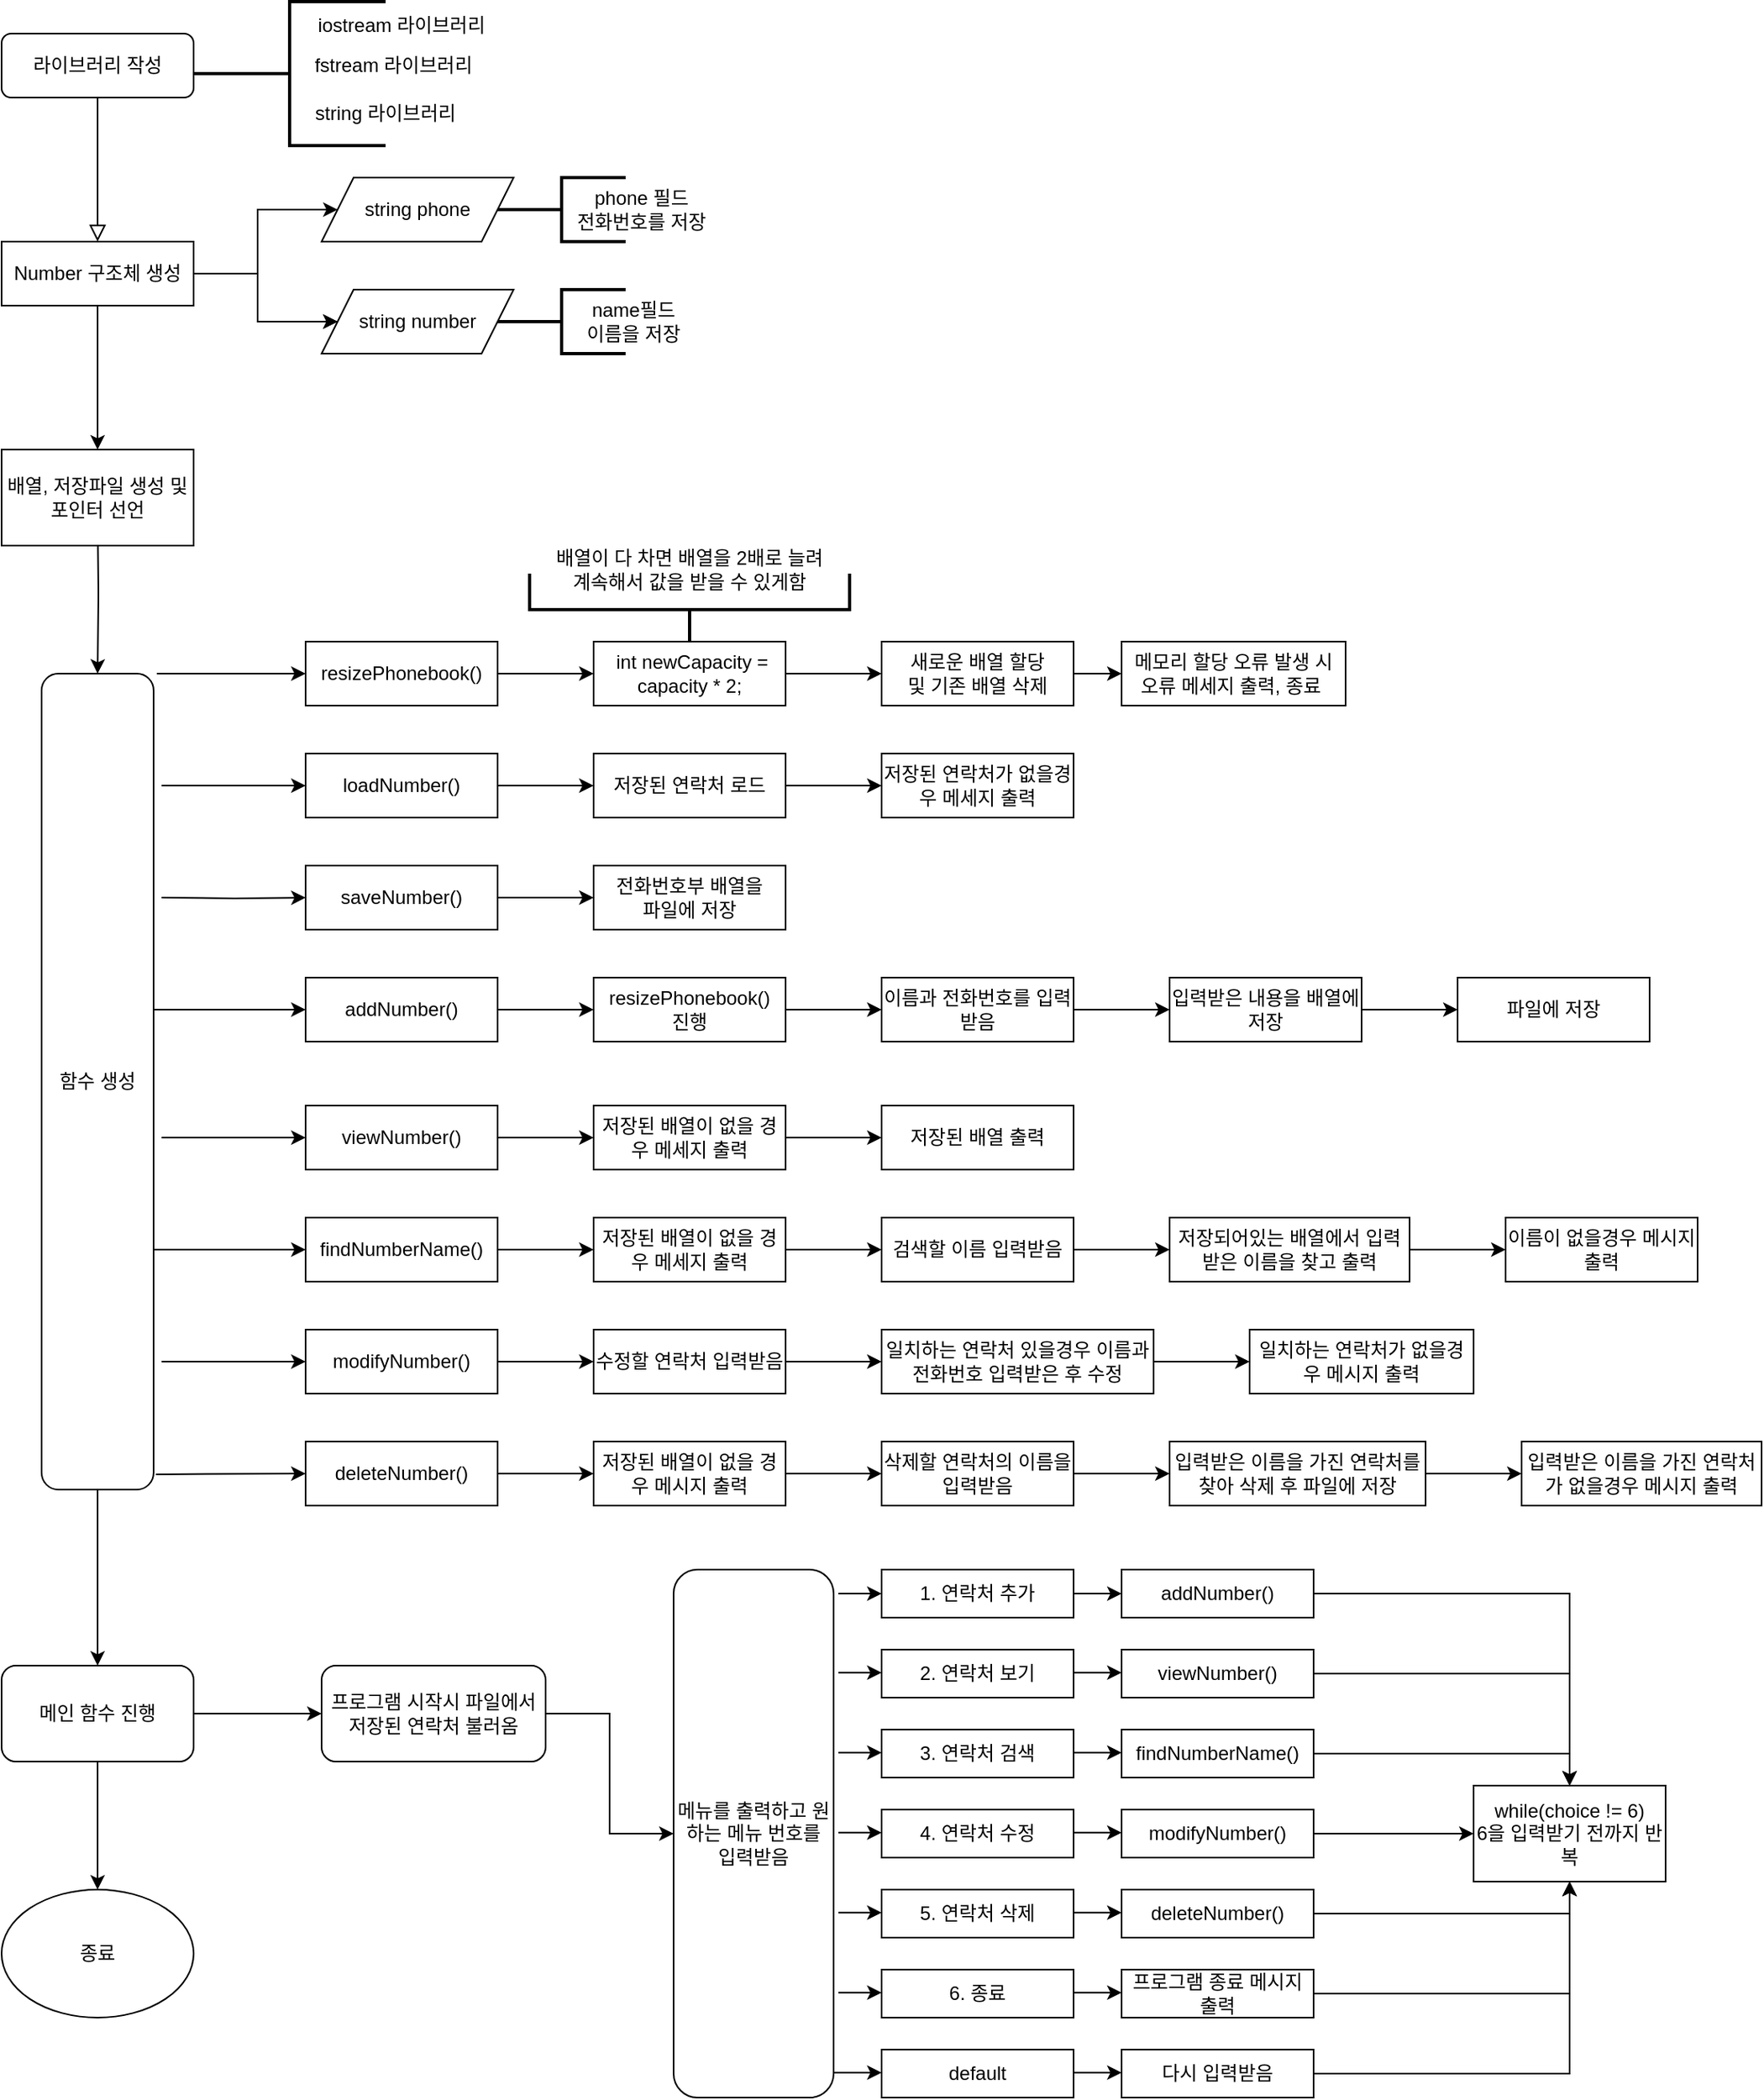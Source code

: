 <mxfile version="24.7.16">
  <diagram id="C5RBs43oDa-KdzZeNtuy" name="Page-1">
    <mxGraphModel dx="1303" dy="1393" grid="1" gridSize="10" guides="1" tooltips="1" connect="1" arrows="1" fold="1" page="1" pageScale="1" pageWidth="827" pageHeight="1169" math="0" shadow="0">
      <root>
        <mxCell id="WIyWlLk6GJQsqaUBKTNV-0" />
        <mxCell id="WIyWlLk6GJQsqaUBKTNV-1" parent="WIyWlLk6GJQsqaUBKTNV-0" />
        <mxCell id="WIyWlLk6GJQsqaUBKTNV-2" value="" style="rounded=0;html=1;jettySize=auto;orthogonalLoop=1;fontSize=11;endArrow=block;endFill=0;endSize=8;strokeWidth=1;shadow=0;labelBackgroundColor=none;edgeStyle=orthogonalEdgeStyle;entryX=0.5;entryY=0;entryDx=0;entryDy=0;" parent="WIyWlLk6GJQsqaUBKTNV-1" source="WIyWlLk6GJQsqaUBKTNV-3" target="g7YDLFYQn1koHxjDutFm-1" edge="1">
          <mxGeometry relative="1" as="geometry">
            <mxPoint x="400" y="140" as="targetPoint" />
            <Array as="points" />
          </mxGeometry>
        </mxCell>
        <mxCell id="WIyWlLk6GJQsqaUBKTNV-3" value="라이브러리 작성" style="rounded=1;whiteSpace=wrap;html=1;fontSize=12;glass=0;strokeWidth=1;shadow=0;" parent="WIyWlLk6GJQsqaUBKTNV-1" vertex="1">
          <mxGeometry x="340" y="30" width="120" height="40" as="geometry" />
        </mxCell>
        <mxCell id="g7YDLFYQn1koHxjDutFm-14" value="" style="edgeStyle=orthogonalEdgeStyle;rounded=0;orthogonalLoop=1;jettySize=auto;html=1;" parent="WIyWlLk6GJQsqaUBKTNV-1" source="g7YDLFYQn1koHxjDutFm-1" target="g7YDLFYQn1koHxjDutFm-12" edge="1">
          <mxGeometry relative="1" as="geometry" />
        </mxCell>
        <mxCell id="g7YDLFYQn1koHxjDutFm-15" value="" style="edgeStyle=orthogonalEdgeStyle;rounded=0;orthogonalLoop=1;jettySize=auto;html=1;" parent="WIyWlLk6GJQsqaUBKTNV-1" source="g7YDLFYQn1koHxjDutFm-1" target="g7YDLFYQn1koHxjDutFm-12" edge="1">
          <mxGeometry relative="1" as="geometry" />
        </mxCell>
        <mxCell id="g7YDLFYQn1koHxjDutFm-17" style="edgeStyle=orthogonalEdgeStyle;rounded=0;orthogonalLoop=1;jettySize=auto;html=1;" parent="WIyWlLk6GJQsqaUBKTNV-1" source="g7YDLFYQn1koHxjDutFm-1" target="g7YDLFYQn1koHxjDutFm-9" edge="1">
          <mxGeometry relative="1" as="geometry" />
        </mxCell>
        <mxCell id="g7YDLFYQn1koHxjDutFm-1" value="Number 구조체 생성" style="rounded=0;whiteSpace=wrap;html=1;" parent="WIyWlLk6GJQsqaUBKTNV-1" vertex="1">
          <mxGeometry x="340" y="160" width="120" height="40" as="geometry" />
        </mxCell>
        <mxCell id="g7YDLFYQn1koHxjDutFm-9" value="string phone" style="shape=parallelogram;perimeter=parallelogramPerimeter;whiteSpace=wrap;html=1;fixedSize=1;" parent="WIyWlLk6GJQsqaUBKTNV-1" vertex="1">
          <mxGeometry x="540" y="120" width="120" height="40" as="geometry" />
        </mxCell>
        <mxCell id="g7YDLFYQn1koHxjDutFm-10" style="edgeStyle=orthogonalEdgeStyle;rounded=0;orthogonalLoop=1;jettySize=auto;html=1;exitX=0.5;exitY=1;exitDx=0;exitDy=0;" parent="WIyWlLk6GJQsqaUBKTNV-1" source="g7YDLFYQn1koHxjDutFm-9" target="g7YDLFYQn1koHxjDutFm-9" edge="1">
          <mxGeometry relative="1" as="geometry" />
        </mxCell>
        <mxCell id="g7YDLFYQn1koHxjDutFm-12" value="string number" style="shape=parallelogram;perimeter=parallelogramPerimeter;whiteSpace=wrap;html=1;fixedSize=1;direction=east;" parent="WIyWlLk6GJQsqaUBKTNV-1" vertex="1">
          <mxGeometry x="540" y="190" width="120" height="40" as="geometry" />
        </mxCell>
        <mxCell id="g7YDLFYQn1koHxjDutFm-18" value="phone 필드&lt;div&gt;전화번호를 저장&lt;/div&gt;" style="text;html=1;align=center;verticalAlign=middle;whiteSpace=wrap;rounded=0;" parent="WIyWlLk6GJQsqaUBKTNV-1" vertex="1">
          <mxGeometry x="695" y="125" width="90" height="30" as="geometry" />
        </mxCell>
        <mxCell id="g7YDLFYQn1koHxjDutFm-21" value="name필드&lt;div&gt;이름을 저장&lt;/div&gt;" style="text;html=1;align=center;verticalAlign=middle;whiteSpace=wrap;rounded=0;" parent="WIyWlLk6GJQsqaUBKTNV-1" vertex="1">
          <mxGeometry x="685" y="195" width="100" height="30" as="geometry" />
        </mxCell>
        <mxCell id="g7YDLFYQn1koHxjDutFm-23" value="" style="strokeWidth=2;html=1;shape=mxgraph.flowchart.annotation_2;align=left;labelPosition=right;pointerEvents=1;" parent="WIyWlLk6GJQsqaUBKTNV-1" vertex="1">
          <mxGeometry x="650" y="190" width="80" height="40" as="geometry" />
        </mxCell>
        <mxCell id="g7YDLFYQn1koHxjDutFm-24" value="" style="strokeWidth=2;html=1;shape=mxgraph.flowchart.annotation_2;align=left;labelPosition=right;pointerEvents=1;" parent="WIyWlLk6GJQsqaUBKTNV-1" vertex="1">
          <mxGeometry x="650" y="120" width="80" height="40" as="geometry" />
        </mxCell>
        <mxCell id="g7YDLFYQn1koHxjDutFm-28" value="iostream 라이브러리" style="text;html=1;align=center;verticalAlign=middle;whiteSpace=wrap;rounded=0;" parent="WIyWlLk6GJQsqaUBKTNV-1" vertex="1">
          <mxGeometry x="530" y="10" width="120" height="30" as="geometry" />
        </mxCell>
        <mxCell id="g7YDLFYQn1koHxjDutFm-29" value="fstream 라이브러리" style="text;html=1;align=center;verticalAlign=middle;whiteSpace=wrap;rounded=0;" parent="WIyWlLk6GJQsqaUBKTNV-1" vertex="1">
          <mxGeometry x="530" y="35" width="110" height="30" as="geometry" />
        </mxCell>
        <mxCell id="g7YDLFYQn1koHxjDutFm-30" value="string 라이브러리" style="text;html=1;align=center;verticalAlign=middle;whiteSpace=wrap;rounded=0;" parent="WIyWlLk6GJQsqaUBKTNV-1" vertex="1">
          <mxGeometry x="520" y="65" width="120" height="30" as="geometry" />
        </mxCell>
        <mxCell id="g7YDLFYQn1koHxjDutFm-31" value="" style="strokeWidth=2;html=1;shape=mxgraph.flowchart.annotation_2;align=left;labelPosition=right;pointerEvents=1;" parent="WIyWlLk6GJQsqaUBKTNV-1" vertex="1">
          <mxGeometry x="460" y="10" width="120" height="90" as="geometry" />
        </mxCell>
        <mxCell id="4MR9LYJNb3dsvBy-W1I3-41" value="" style="edgeStyle=orthogonalEdgeStyle;rounded=0;orthogonalLoop=1;jettySize=auto;html=1;" edge="1" parent="WIyWlLk6GJQsqaUBKTNV-1" target="4MR9LYJNb3dsvBy-W1I3-38">
          <mxGeometry relative="1" as="geometry">
            <mxPoint x="440" y="570" as="sourcePoint" />
          </mxGeometry>
        </mxCell>
        <mxCell id="4MR9LYJNb3dsvBy-W1I3-85" value="" style="edgeStyle=orthogonalEdgeStyle;rounded=0;orthogonalLoop=1;jettySize=auto;html=1;exitX=0.5;exitY=1;exitDx=0;exitDy=0;" edge="1" parent="WIyWlLk6GJQsqaUBKTNV-1" source="g7YDLFYQn1koHxjDutFm-34" target="4MR9LYJNb3dsvBy-W1I3-84">
          <mxGeometry relative="1" as="geometry">
            <mxPoint x="400" y="950" as="sourcePoint" />
          </mxGeometry>
        </mxCell>
        <mxCell id="4MR9LYJNb3dsvBy-W1I3-121" value="" style="edgeStyle=orthogonalEdgeStyle;rounded=0;orthogonalLoop=1;jettySize=auto;html=1;" edge="1" parent="WIyWlLk6GJQsqaUBKTNV-1" source="g7YDLFYQn1koHxjDutFm-34" target="4MR9LYJNb3dsvBy-W1I3-112">
          <mxGeometry relative="1" as="geometry">
            <Array as="points">
              <mxPoint x="460" y="640" />
              <mxPoint x="460" y="640" />
            </Array>
          </mxGeometry>
        </mxCell>
        <mxCell id="g7YDLFYQn1koHxjDutFm-34" value="함수 생성" style="rounded=1;whiteSpace=wrap;html=1;" parent="WIyWlLk6GJQsqaUBKTNV-1" vertex="1">
          <mxGeometry x="365" y="430" width="70" height="510" as="geometry" />
        </mxCell>
        <mxCell id="drRuU5ZXEtBAREYifB8F-1" value="" style="edgeStyle=orthogonalEdgeStyle;rounded=0;orthogonalLoop=1;jettySize=auto;html=1;" parent="WIyWlLk6GJQsqaUBKTNV-1" source="g7YDLFYQn1koHxjDutFm-1" edge="1">
          <mxGeometry relative="1" as="geometry">
            <mxPoint x="400" y="200" as="sourcePoint" />
            <mxPoint x="400" y="290" as="targetPoint" />
          </mxGeometry>
        </mxCell>
        <mxCell id="drRuU5ZXEtBAREYifB8F-2" value="" style="edgeStyle=orthogonalEdgeStyle;rounded=0;orthogonalLoop=1;jettySize=auto;html=1;" parent="WIyWlLk6GJQsqaUBKTNV-1" target="g7YDLFYQn1koHxjDutFm-34" edge="1">
          <mxGeometry relative="1" as="geometry">
            <mxPoint x="400" y="330" as="sourcePoint" />
          </mxGeometry>
        </mxCell>
        <mxCell id="drRuU5ZXEtBAREYifB8F-11" value="배열이 다 차면 배열을 2배로 늘려&lt;div&gt;계속해서 값을 받을 수 있게함&lt;/div&gt;" style="text;html=1;align=center;verticalAlign=middle;whiteSpace=wrap;rounded=0;" parent="WIyWlLk6GJQsqaUBKTNV-1" vertex="1">
          <mxGeometry x="660" y="350" width="220" height="30" as="geometry" />
        </mxCell>
        <mxCell id="drRuU5ZXEtBAREYifB8F-12" value="" style="strokeWidth=2;html=1;shape=mxgraph.flowchart.annotation_2;align=left;labelPosition=right;pointerEvents=1;direction=north;" parent="WIyWlLk6GJQsqaUBKTNV-1" vertex="1">
          <mxGeometry x="670" y="367.5" width="200" height="45" as="geometry" />
        </mxCell>
        <mxCell id="4MR9LYJNb3dsvBy-W1I3-4" value="배열, 저장파일 생성 및 포인터 선언" style="rounded=0;whiteSpace=wrap;html=1;" vertex="1" parent="WIyWlLk6GJQsqaUBKTNV-1">
          <mxGeometry x="340" y="290" width="120" height="60" as="geometry" />
        </mxCell>
        <mxCell id="4MR9LYJNb3dsvBy-W1I3-27" value="" style="edgeStyle=orthogonalEdgeStyle;rounded=0;orthogonalLoop=1;jettySize=auto;html=1;" edge="1" parent="WIyWlLk6GJQsqaUBKTNV-1" source="4MR9LYJNb3dsvBy-W1I3-5" target="4MR9LYJNb3dsvBy-W1I3-25">
          <mxGeometry relative="1" as="geometry" />
        </mxCell>
        <mxCell id="4MR9LYJNb3dsvBy-W1I3-5" value="resizePhonebook()" style="rounded=0;whiteSpace=wrap;html=1;" vertex="1" parent="WIyWlLk6GJQsqaUBKTNV-1">
          <mxGeometry x="530" y="410" width="120" height="40" as="geometry" />
        </mxCell>
        <mxCell id="4MR9LYJNb3dsvBy-W1I3-13" value="" style="edgeStyle=orthogonalEdgeStyle;rounded=0;orthogonalLoop=1;jettySize=auto;html=1;" edge="1" parent="WIyWlLk6GJQsqaUBKTNV-1" source="4MR9LYJNb3dsvBy-W1I3-8" target="4MR9LYJNb3dsvBy-W1I3-12">
          <mxGeometry relative="1" as="geometry" />
        </mxCell>
        <mxCell id="4MR9LYJNb3dsvBy-W1I3-8" value="새로운 배열 할당&lt;div&gt;및 기존 배열 삭제&lt;/div&gt;" style="rounded=0;whiteSpace=wrap;html=1;" vertex="1" parent="WIyWlLk6GJQsqaUBKTNV-1">
          <mxGeometry x="890" y="410" width="120" height="40" as="geometry" />
        </mxCell>
        <mxCell id="4MR9LYJNb3dsvBy-W1I3-12" value="메모리 할당 오류 발생 시&lt;div&gt;오류 메세지 출력, 종료&amp;nbsp;&lt;/div&gt;" style="rounded=0;whiteSpace=wrap;html=1;" vertex="1" parent="WIyWlLk6GJQsqaUBKTNV-1">
          <mxGeometry x="1040" y="410" width="140" height="40" as="geometry" />
        </mxCell>
        <mxCell id="4MR9LYJNb3dsvBy-W1I3-24" value="" style="endArrow=classic;html=1;rounded=0;entryX=0;entryY=0.5;entryDx=0;entryDy=0;" edge="1" parent="WIyWlLk6GJQsqaUBKTNV-1" target="4MR9LYJNb3dsvBy-W1I3-5">
          <mxGeometry width="50" height="50" relative="1" as="geometry">
            <mxPoint x="437" y="430" as="sourcePoint" />
            <mxPoint x="770" y="580" as="targetPoint" />
          </mxGeometry>
        </mxCell>
        <mxCell id="4MR9LYJNb3dsvBy-W1I3-28" value="" style="edgeStyle=orthogonalEdgeStyle;rounded=0;orthogonalLoop=1;jettySize=auto;html=1;entryX=0;entryY=0.5;entryDx=0;entryDy=0;" edge="1" parent="WIyWlLk6GJQsqaUBKTNV-1" source="4MR9LYJNb3dsvBy-W1I3-25" target="4MR9LYJNb3dsvBy-W1I3-8">
          <mxGeometry relative="1" as="geometry">
            <mxPoint x="860" y="450" as="targetPoint" />
            <Array as="points">
              <mxPoint x="850" y="430" />
              <mxPoint x="850" y="430" />
            </Array>
          </mxGeometry>
        </mxCell>
        <mxCell id="4MR9LYJNb3dsvBy-W1I3-25" value="&amp;nbsp;int newCapacity = capacity * 2;" style="rounded=0;whiteSpace=wrap;html=1;" vertex="1" parent="WIyWlLk6GJQsqaUBKTNV-1">
          <mxGeometry x="710" y="410" width="120" height="40" as="geometry" />
        </mxCell>
        <mxCell id="4MR9LYJNb3dsvBy-W1I3-34" value="" style="edgeStyle=orthogonalEdgeStyle;rounded=0;orthogonalLoop=1;jettySize=auto;html=1;" edge="1" parent="WIyWlLk6GJQsqaUBKTNV-1" source="4MR9LYJNb3dsvBy-W1I3-32" target="4MR9LYJNb3dsvBy-W1I3-33">
          <mxGeometry relative="1" as="geometry" />
        </mxCell>
        <mxCell id="4MR9LYJNb3dsvBy-W1I3-32" value="loadNumber()" style="rounded=0;whiteSpace=wrap;html=1;" vertex="1" parent="WIyWlLk6GJQsqaUBKTNV-1">
          <mxGeometry x="530" y="480" width="120" height="40" as="geometry" />
        </mxCell>
        <mxCell id="4MR9LYJNb3dsvBy-W1I3-36" value="" style="edgeStyle=orthogonalEdgeStyle;rounded=0;orthogonalLoop=1;jettySize=auto;html=1;" edge="1" parent="WIyWlLk6GJQsqaUBKTNV-1" source="4MR9LYJNb3dsvBy-W1I3-33" target="4MR9LYJNb3dsvBy-W1I3-35">
          <mxGeometry relative="1" as="geometry" />
        </mxCell>
        <mxCell id="4MR9LYJNb3dsvBy-W1I3-33" value="저장된 연락처 로드" style="rounded=0;whiteSpace=wrap;html=1;" vertex="1" parent="WIyWlLk6GJQsqaUBKTNV-1">
          <mxGeometry x="710" y="480" width="120" height="40" as="geometry" />
        </mxCell>
        <mxCell id="4MR9LYJNb3dsvBy-W1I3-35" value="저장된 연락처가 없을경우 메세지 출력" style="rounded=0;whiteSpace=wrap;html=1;" vertex="1" parent="WIyWlLk6GJQsqaUBKTNV-1">
          <mxGeometry x="890" y="480" width="120" height="40" as="geometry" />
        </mxCell>
        <mxCell id="4MR9LYJNb3dsvBy-W1I3-37" value="" style="endArrow=classic;html=1;rounded=0;entryX=0;entryY=0.5;entryDx=0;entryDy=0;" edge="1" parent="WIyWlLk6GJQsqaUBKTNV-1" target="4MR9LYJNb3dsvBy-W1I3-32">
          <mxGeometry width="50" height="50" relative="1" as="geometry">
            <mxPoint x="440" y="500" as="sourcePoint" />
            <mxPoint x="740" y="630" as="targetPoint" />
          </mxGeometry>
        </mxCell>
        <mxCell id="4MR9LYJNb3dsvBy-W1I3-40" value="" style="edgeStyle=orthogonalEdgeStyle;rounded=0;orthogonalLoop=1;jettySize=auto;html=1;" edge="1" parent="WIyWlLk6GJQsqaUBKTNV-1" source="4MR9LYJNb3dsvBy-W1I3-38" target="4MR9LYJNb3dsvBy-W1I3-39">
          <mxGeometry relative="1" as="geometry" />
        </mxCell>
        <mxCell id="4MR9LYJNb3dsvBy-W1I3-38" value="saveNumber()" style="rounded=0;whiteSpace=wrap;html=1;" vertex="1" parent="WIyWlLk6GJQsqaUBKTNV-1">
          <mxGeometry x="530" y="550" width="120" height="40" as="geometry" />
        </mxCell>
        <mxCell id="4MR9LYJNb3dsvBy-W1I3-39" value="전화번호부 배열을&lt;div&gt;파일에 저장&lt;/div&gt;" style="rounded=0;whiteSpace=wrap;html=1;" vertex="1" parent="WIyWlLk6GJQsqaUBKTNV-1">
          <mxGeometry x="710" y="550" width="120" height="40" as="geometry" />
        </mxCell>
        <mxCell id="4MR9LYJNb3dsvBy-W1I3-44" value="" style="edgeStyle=orthogonalEdgeStyle;rounded=0;orthogonalLoop=1;jettySize=auto;html=1;" edge="1" parent="WIyWlLk6GJQsqaUBKTNV-1" source="4MR9LYJNb3dsvBy-W1I3-42" target="4MR9LYJNb3dsvBy-W1I3-43">
          <mxGeometry relative="1" as="geometry" />
        </mxCell>
        <mxCell id="4MR9LYJNb3dsvBy-W1I3-42" value="viewNumber()" style="rounded=0;whiteSpace=wrap;html=1;" vertex="1" parent="WIyWlLk6GJQsqaUBKTNV-1">
          <mxGeometry x="530" y="700" width="120" height="40" as="geometry" />
        </mxCell>
        <mxCell id="4MR9LYJNb3dsvBy-W1I3-46" value="" style="edgeStyle=orthogonalEdgeStyle;rounded=0;orthogonalLoop=1;jettySize=auto;html=1;" edge="1" parent="WIyWlLk6GJQsqaUBKTNV-1" source="4MR9LYJNb3dsvBy-W1I3-43" target="4MR9LYJNb3dsvBy-W1I3-45">
          <mxGeometry relative="1" as="geometry" />
        </mxCell>
        <mxCell id="4MR9LYJNb3dsvBy-W1I3-43" value="저장된 배열이 없을 경우 메세지 출력" style="rounded=0;whiteSpace=wrap;html=1;" vertex="1" parent="WIyWlLk6GJQsqaUBKTNV-1">
          <mxGeometry x="710" y="700" width="120" height="40" as="geometry" />
        </mxCell>
        <mxCell id="4MR9LYJNb3dsvBy-W1I3-45" value="저장된 배열 출력" style="rounded=0;whiteSpace=wrap;html=1;" vertex="1" parent="WIyWlLk6GJQsqaUBKTNV-1">
          <mxGeometry x="890" y="700" width="120" height="40" as="geometry" />
        </mxCell>
        <mxCell id="4MR9LYJNb3dsvBy-W1I3-47" value="" style="endArrow=classic;html=1;rounded=0;entryX=0;entryY=0.5;entryDx=0;entryDy=0;" edge="1" parent="WIyWlLk6GJQsqaUBKTNV-1" target="4MR9LYJNb3dsvBy-W1I3-42">
          <mxGeometry width="50" height="50" relative="1" as="geometry">
            <mxPoint x="440" y="720" as="sourcePoint" />
            <mxPoint x="720" y="650" as="targetPoint" />
          </mxGeometry>
        </mxCell>
        <mxCell id="4MR9LYJNb3dsvBy-W1I3-52" value="" style="edgeStyle=orthogonalEdgeStyle;rounded=0;orthogonalLoop=1;jettySize=auto;html=1;" edge="1" parent="WIyWlLk6GJQsqaUBKTNV-1" source="4MR9LYJNb3dsvBy-W1I3-48" target="4MR9LYJNb3dsvBy-W1I3-51">
          <mxGeometry relative="1" as="geometry" />
        </mxCell>
        <mxCell id="4MR9LYJNb3dsvBy-W1I3-48" value="findNumberName()" style="rounded=0;whiteSpace=wrap;html=1;" vertex="1" parent="WIyWlLk6GJQsqaUBKTNV-1">
          <mxGeometry x="530" y="770" width="120" height="40" as="geometry" />
        </mxCell>
        <mxCell id="4MR9LYJNb3dsvBy-W1I3-55" value="" style="edgeStyle=orthogonalEdgeStyle;rounded=0;orthogonalLoop=1;jettySize=auto;html=1;" edge="1" parent="WIyWlLk6GJQsqaUBKTNV-1" source="4MR9LYJNb3dsvBy-W1I3-51" target="4MR9LYJNb3dsvBy-W1I3-54">
          <mxGeometry relative="1" as="geometry" />
        </mxCell>
        <mxCell id="4MR9LYJNb3dsvBy-W1I3-51" value="저장된 배열이 없을 경우 메세지 출력" style="rounded=0;whiteSpace=wrap;html=1;" vertex="1" parent="WIyWlLk6GJQsqaUBKTNV-1">
          <mxGeometry x="710" y="770" width="120" height="40" as="geometry" />
        </mxCell>
        <mxCell id="4MR9LYJNb3dsvBy-W1I3-57" value="" style="edgeStyle=orthogonalEdgeStyle;rounded=0;orthogonalLoop=1;jettySize=auto;html=1;" edge="1" parent="WIyWlLk6GJQsqaUBKTNV-1" source="4MR9LYJNb3dsvBy-W1I3-54" target="4MR9LYJNb3dsvBy-W1I3-56">
          <mxGeometry relative="1" as="geometry" />
        </mxCell>
        <mxCell id="4MR9LYJNb3dsvBy-W1I3-54" value="검색할 이름 입력받음" style="rounded=0;whiteSpace=wrap;html=1;" vertex="1" parent="WIyWlLk6GJQsqaUBKTNV-1">
          <mxGeometry x="890" y="770" width="120" height="40" as="geometry" />
        </mxCell>
        <mxCell id="4MR9LYJNb3dsvBy-W1I3-59" value="" style="edgeStyle=orthogonalEdgeStyle;rounded=0;orthogonalLoop=1;jettySize=auto;html=1;" edge="1" parent="WIyWlLk6GJQsqaUBKTNV-1" source="4MR9LYJNb3dsvBy-W1I3-56" target="4MR9LYJNb3dsvBy-W1I3-58">
          <mxGeometry relative="1" as="geometry" />
        </mxCell>
        <mxCell id="4MR9LYJNb3dsvBy-W1I3-56" value="저장되어있는 배열에서 입력받은 이름을 찾고 출력" style="rounded=0;whiteSpace=wrap;html=1;" vertex="1" parent="WIyWlLk6GJQsqaUBKTNV-1">
          <mxGeometry x="1070" y="770" width="150" height="40" as="geometry" />
        </mxCell>
        <mxCell id="4MR9LYJNb3dsvBy-W1I3-58" value="이름이 없을경우 메시지 출력" style="rounded=0;whiteSpace=wrap;html=1;" vertex="1" parent="WIyWlLk6GJQsqaUBKTNV-1">
          <mxGeometry x="1280" y="770" width="120" height="40" as="geometry" />
        </mxCell>
        <mxCell id="4MR9LYJNb3dsvBy-W1I3-61" value="" style="endArrow=classic;html=1;rounded=0;entryX=0;entryY=0.5;entryDx=0;entryDy=0;" edge="1" parent="WIyWlLk6GJQsqaUBKTNV-1" target="4MR9LYJNb3dsvBy-W1I3-48">
          <mxGeometry width="50" height="50" relative="1" as="geometry">
            <mxPoint x="435" y="790" as="sourcePoint" />
            <mxPoint x="710" y="770" as="targetPoint" />
          </mxGeometry>
        </mxCell>
        <mxCell id="4MR9LYJNb3dsvBy-W1I3-64" value="" style="edgeStyle=orthogonalEdgeStyle;rounded=0;orthogonalLoop=1;jettySize=auto;html=1;" edge="1" parent="WIyWlLk6GJQsqaUBKTNV-1" source="4MR9LYJNb3dsvBy-W1I3-62" target="4MR9LYJNb3dsvBy-W1I3-63">
          <mxGeometry relative="1" as="geometry" />
        </mxCell>
        <mxCell id="4MR9LYJNb3dsvBy-W1I3-62" value="modifyNumber()" style="rounded=0;whiteSpace=wrap;html=1;" vertex="1" parent="WIyWlLk6GJQsqaUBKTNV-1">
          <mxGeometry x="530" y="840" width="120" height="40" as="geometry" />
        </mxCell>
        <mxCell id="4MR9LYJNb3dsvBy-W1I3-66" value="" style="edgeStyle=orthogonalEdgeStyle;rounded=0;orthogonalLoop=1;jettySize=auto;html=1;" edge="1" parent="WIyWlLk6GJQsqaUBKTNV-1" source="4MR9LYJNb3dsvBy-W1I3-63" target="4MR9LYJNb3dsvBy-W1I3-65">
          <mxGeometry relative="1" as="geometry" />
        </mxCell>
        <mxCell id="4MR9LYJNb3dsvBy-W1I3-63" value="수정할 연락처 입력받음" style="rounded=0;whiteSpace=wrap;html=1;" vertex="1" parent="WIyWlLk6GJQsqaUBKTNV-1">
          <mxGeometry x="710" y="840" width="120" height="40" as="geometry" />
        </mxCell>
        <mxCell id="4MR9LYJNb3dsvBy-W1I3-68" value="" style="edgeStyle=orthogonalEdgeStyle;rounded=0;orthogonalLoop=1;jettySize=auto;html=1;" edge="1" parent="WIyWlLk6GJQsqaUBKTNV-1" source="4MR9LYJNb3dsvBy-W1I3-65" target="4MR9LYJNb3dsvBy-W1I3-67">
          <mxGeometry relative="1" as="geometry" />
        </mxCell>
        <mxCell id="4MR9LYJNb3dsvBy-W1I3-65" value="일치하는 연락처 있을경우 이름과 전화번호 입력받은 후 수정" style="rounded=0;whiteSpace=wrap;html=1;" vertex="1" parent="WIyWlLk6GJQsqaUBKTNV-1">
          <mxGeometry x="890" y="840" width="170" height="40" as="geometry" />
        </mxCell>
        <mxCell id="4MR9LYJNb3dsvBy-W1I3-67" value="일치하는 연락처가 없을경우 메시지 출력" style="rounded=0;whiteSpace=wrap;html=1;" vertex="1" parent="WIyWlLk6GJQsqaUBKTNV-1">
          <mxGeometry x="1120" y="840" width="140" height="40" as="geometry" />
        </mxCell>
        <mxCell id="4MR9LYJNb3dsvBy-W1I3-69" value="" style="endArrow=classic;html=1;rounded=0;entryX=0;entryY=0.5;entryDx=0;entryDy=0;" edge="1" parent="WIyWlLk6GJQsqaUBKTNV-1" target="4MR9LYJNb3dsvBy-W1I3-62">
          <mxGeometry width="50" height="50" relative="1" as="geometry">
            <mxPoint x="440" y="860" as="sourcePoint" />
            <mxPoint x="529.97" y="780" as="targetPoint" />
          </mxGeometry>
        </mxCell>
        <mxCell id="4MR9LYJNb3dsvBy-W1I3-76" value="" style="edgeStyle=orthogonalEdgeStyle;rounded=0;orthogonalLoop=1;jettySize=auto;html=1;" edge="1" parent="WIyWlLk6GJQsqaUBKTNV-1" source="4MR9LYJNb3dsvBy-W1I3-74" target="4MR9LYJNb3dsvBy-W1I3-75">
          <mxGeometry relative="1" as="geometry" />
        </mxCell>
        <mxCell id="4MR9LYJNb3dsvBy-W1I3-74" value="deleteNumber()" style="rounded=0;whiteSpace=wrap;html=1;" vertex="1" parent="WIyWlLk6GJQsqaUBKTNV-1">
          <mxGeometry x="530" y="910" width="120" height="40" as="geometry" />
        </mxCell>
        <mxCell id="4MR9LYJNb3dsvBy-W1I3-78" value="" style="edgeStyle=orthogonalEdgeStyle;rounded=0;orthogonalLoop=1;jettySize=auto;html=1;" edge="1" parent="WIyWlLk6GJQsqaUBKTNV-1" source="4MR9LYJNb3dsvBy-W1I3-75" target="4MR9LYJNb3dsvBy-W1I3-77">
          <mxGeometry relative="1" as="geometry" />
        </mxCell>
        <mxCell id="4MR9LYJNb3dsvBy-W1I3-75" value="저장된 배열이 없을 경우 메시지 출력" style="rounded=0;whiteSpace=wrap;html=1;" vertex="1" parent="WIyWlLk6GJQsqaUBKTNV-1">
          <mxGeometry x="710" y="910" width="120" height="40" as="geometry" />
        </mxCell>
        <mxCell id="4MR9LYJNb3dsvBy-W1I3-80" value="" style="edgeStyle=orthogonalEdgeStyle;rounded=0;orthogonalLoop=1;jettySize=auto;html=1;" edge="1" parent="WIyWlLk6GJQsqaUBKTNV-1" source="4MR9LYJNb3dsvBy-W1I3-77" target="4MR9LYJNb3dsvBy-W1I3-79">
          <mxGeometry relative="1" as="geometry" />
        </mxCell>
        <mxCell id="4MR9LYJNb3dsvBy-W1I3-77" value="삭제할 연락처의 이름을 입력받음" style="rounded=0;whiteSpace=wrap;html=1;" vertex="1" parent="WIyWlLk6GJQsqaUBKTNV-1">
          <mxGeometry x="890" y="910" width="120" height="40" as="geometry" />
        </mxCell>
        <mxCell id="4MR9LYJNb3dsvBy-W1I3-82" value="" style="edgeStyle=orthogonalEdgeStyle;rounded=0;orthogonalLoop=1;jettySize=auto;html=1;" edge="1" parent="WIyWlLk6GJQsqaUBKTNV-1" source="4MR9LYJNb3dsvBy-W1I3-79" target="4MR9LYJNb3dsvBy-W1I3-81">
          <mxGeometry relative="1" as="geometry" />
        </mxCell>
        <mxCell id="4MR9LYJNb3dsvBy-W1I3-79" value="입력받은 이름을 가진 연락처를 찾아 삭제 후 파일에 저장" style="rounded=0;whiteSpace=wrap;html=1;" vertex="1" parent="WIyWlLk6GJQsqaUBKTNV-1">
          <mxGeometry x="1070" y="910" width="160" height="40" as="geometry" />
        </mxCell>
        <mxCell id="4MR9LYJNb3dsvBy-W1I3-81" value="입력받은 이름을 가진 연락처가 없을경우 메시지 출력" style="rounded=0;whiteSpace=wrap;html=1;" vertex="1" parent="WIyWlLk6GJQsqaUBKTNV-1">
          <mxGeometry x="1290" y="910" width="150" height="40" as="geometry" />
        </mxCell>
        <mxCell id="4MR9LYJNb3dsvBy-W1I3-83" value="" style="endArrow=classic;html=1;rounded=0;exitX=1.02;exitY=0.914;exitDx=0;exitDy=0;exitPerimeter=0;entryX=0;entryY=0.5;entryDx=0;entryDy=0;" edge="1" parent="WIyWlLk6GJQsqaUBKTNV-1" target="4MR9LYJNb3dsvBy-W1I3-74">
          <mxGeometry width="50" height="50" relative="1" as="geometry">
            <mxPoint x="436.4" y="930.44" as="sourcePoint" />
            <mxPoint x="540" y="880" as="targetPoint" />
          </mxGeometry>
        </mxCell>
        <mxCell id="4MR9LYJNb3dsvBy-W1I3-87" value="" style="edgeStyle=orthogonalEdgeStyle;rounded=0;orthogonalLoop=1;jettySize=auto;html=1;" edge="1" parent="WIyWlLk6GJQsqaUBKTNV-1" source="4MR9LYJNb3dsvBy-W1I3-84" target="4MR9LYJNb3dsvBy-W1I3-86">
          <mxGeometry relative="1" as="geometry" />
        </mxCell>
        <mxCell id="4MR9LYJNb3dsvBy-W1I3-148" value="" style="edgeStyle=orthogonalEdgeStyle;rounded=0;orthogonalLoop=1;jettySize=auto;html=1;" edge="1" parent="WIyWlLk6GJQsqaUBKTNV-1" source="4MR9LYJNb3dsvBy-W1I3-84">
          <mxGeometry relative="1" as="geometry">
            <mxPoint x="400" y="1190.0" as="targetPoint" />
          </mxGeometry>
        </mxCell>
        <mxCell id="4MR9LYJNb3dsvBy-W1I3-84" value="메인 함수 진행" style="rounded=1;whiteSpace=wrap;html=1;" vertex="1" parent="WIyWlLk6GJQsqaUBKTNV-1">
          <mxGeometry x="340" y="1050" width="120" height="60" as="geometry" />
        </mxCell>
        <mxCell id="4MR9LYJNb3dsvBy-W1I3-89" value="" style="edgeStyle=orthogonalEdgeStyle;rounded=0;orthogonalLoop=1;jettySize=auto;html=1;" edge="1" parent="WIyWlLk6GJQsqaUBKTNV-1" source="4MR9LYJNb3dsvBy-W1I3-86" target="4MR9LYJNb3dsvBy-W1I3-88">
          <mxGeometry relative="1" as="geometry" />
        </mxCell>
        <mxCell id="4MR9LYJNb3dsvBy-W1I3-86" value="프로그램 시작시 파일에서 저장된 연락처 불러옴" style="rounded=1;whiteSpace=wrap;html=1;" vertex="1" parent="WIyWlLk6GJQsqaUBKTNV-1">
          <mxGeometry x="540" y="1050" width="140" height="60" as="geometry" />
        </mxCell>
        <mxCell id="4MR9LYJNb3dsvBy-W1I3-88" value="메뉴를 출력하고 원하는 메뉴 번호를 입력받음" style="rounded=1;whiteSpace=wrap;html=1;" vertex="1" parent="WIyWlLk6GJQsqaUBKTNV-1">
          <mxGeometry x="760" y="990" width="100" height="330" as="geometry" />
        </mxCell>
        <mxCell id="4MR9LYJNb3dsvBy-W1I3-111" value="" style="edgeStyle=orthogonalEdgeStyle;rounded=0;orthogonalLoop=1;jettySize=auto;html=1;" edge="1" parent="WIyWlLk6GJQsqaUBKTNV-1" source="4MR9LYJNb3dsvBy-W1I3-93" target="4MR9LYJNb3dsvBy-W1I3-110">
          <mxGeometry relative="1" as="geometry" />
        </mxCell>
        <mxCell id="4MR9LYJNb3dsvBy-W1I3-93" value="1. 연락처 추가" style="rounded=0;whiteSpace=wrap;html=1;" vertex="1" parent="WIyWlLk6GJQsqaUBKTNV-1">
          <mxGeometry x="890" y="990" width="120" height="30" as="geometry" />
        </mxCell>
        <mxCell id="4MR9LYJNb3dsvBy-W1I3-94" value="2. 연락처 보기" style="rounded=0;whiteSpace=wrap;html=1;" vertex="1" parent="WIyWlLk6GJQsqaUBKTNV-1">
          <mxGeometry x="890" y="1040" width="120" height="30" as="geometry" />
        </mxCell>
        <mxCell id="4MR9LYJNb3dsvBy-W1I3-95" value="3. 연락처 검색" style="rounded=0;whiteSpace=wrap;html=1;" vertex="1" parent="WIyWlLk6GJQsqaUBKTNV-1">
          <mxGeometry x="890" y="1090" width="120" height="30" as="geometry" />
        </mxCell>
        <mxCell id="4MR9LYJNb3dsvBy-W1I3-96" value="4. 연락처 수정" style="rounded=0;whiteSpace=wrap;html=1;" vertex="1" parent="WIyWlLk6GJQsqaUBKTNV-1">
          <mxGeometry x="890" y="1140" width="120" height="30" as="geometry" />
        </mxCell>
        <mxCell id="4MR9LYJNb3dsvBy-W1I3-97" value="5. 연락처 삭제" style="rounded=0;whiteSpace=wrap;html=1;" vertex="1" parent="WIyWlLk6GJQsqaUBKTNV-1">
          <mxGeometry x="890" y="1190" width="120" height="30" as="geometry" />
        </mxCell>
        <mxCell id="4MR9LYJNb3dsvBy-W1I3-98" value="6. 종료" style="rounded=0;whiteSpace=wrap;html=1;" vertex="1" parent="WIyWlLk6GJQsqaUBKTNV-1">
          <mxGeometry x="890" y="1240" width="120" height="30" as="geometry" />
        </mxCell>
        <mxCell id="4MR9LYJNb3dsvBy-W1I3-99" value="" style="endArrow=classic;html=1;rounded=0;entryX=0;entryY=0.5;entryDx=0;entryDy=0;" edge="1" parent="WIyWlLk6GJQsqaUBKTNV-1" target="4MR9LYJNb3dsvBy-W1I3-93">
          <mxGeometry width="50" height="50" relative="1" as="geometry">
            <mxPoint x="863" y="1005" as="sourcePoint" />
            <mxPoint x="1040" y="1120" as="targetPoint" />
          </mxGeometry>
        </mxCell>
        <mxCell id="4MR9LYJNb3dsvBy-W1I3-100" value="" style="endArrow=classic;html=1;rounded=0;exitX=1.028;exitY=0.055;exitDx=0;exitDy=0;exitPerimeter=0;entryX=0;entryY=0.5;entryDx=0;entryDy=0;" edge="1" parent="WIyWlLk6GJQsqaUBKTNV-1">
          <mxGeometry width="50" height="50" relative="1" as="geometry">
            <mxPoint x="863" y="1054.41" as="sourcePoint" />
            <mxPoint x="890" y="1054.41" as="targetPoint" />
          </mxGeometry>
        </mxCell>
        <mxCell id="4MR9LYJNb3dsvBy-W1I3-102" value="" style="endArrow=classic;html=1;rounded=0;exitX=1.028;exitY=0.055;exitDx=0;exitDy=0;exitPerimeter=0;entryX=0;entryY=0.5;entryDx=0;entryDy=0;" edge="1" parent="WIyWlLk6GJQsqaUBKTNV-1">
          <mxGeometry width="50" height="50" relative="1" as="geometry">
            <mxPoint x="863" y="1104.41" as="sourcePoint" />
            <mxPoint x="890" y="1104.41" as="targetPoint" />
          </mxGeometry>
        </mxCell>
        <mxCell id="4MR9LYJNb3dsvBy-W1I3-103" value="" style="endArrow=classic;html=1;rounded=0;exitX=1.028;exitY=0.055;exitDx=0;exitDy=0;exitPerimeter=0;entryX=0;entryY=0.5;entryDx=0;entryDy=0;" edge="1" parent="WIyWlLk6GJQsqaUBKTNV-1">
          <mxGeometry width="50" height="50" relative="1" as="geometry">
            <mxPoint x="863" y="1154.41" as="sourcePoint" />
            <mxPoint x="890" y="1154.41" as="targetPoint" />
          </mxGeometry>
        </mxCell>
        <mxCell id="4MR9LYJNb3dsvBy-W1I3-105" value="" style="endArrow=classic;html=1;rounded=0;exitX=1.028;exitY=0.055;exitDx=0;exitDy=0;exitPerimeter=0;entryX=0;entryY=0.5;entryDx=0;entryDy=0;" edge="1" parent="WIyWlLk6GJQsqaUBKTNV-1">
          <mxGeometry width="50" height="50" relative="1" as="geometry">
            <mxPoint x="863" y="1204.41" as="sourcePoint" />
            <mxPoint x="890" y="1204.41" as="targetPoint" />
          </mxGeometry>
        </mxCell>
        <mxCell id="4MR9LYJNb3dsvBy-W1I3-107" value="" style="endArrow=classic;html=1;rounded=0;exitX=1.028;exitY=0.055;exitDx=0;exitDy=0;exitPerimeter=0;entryX=0;entryY=0.5;entryDx=0;entryDy=0;" edge="1" parent="WIyWlLk6GJQsqaUBKTNV-1">
          <mxGeometry width="50" height="50" relative="1" as="geometry">
            <mxPoint x="863" y="1254.41" as="sourcePoint" />
            <mxPoint x="890" y="1254.41" as="targetPoint" />
          </mxGeometry>
        </mxCell>
        <mxCell id="4MR9LYJNb3dsvBy-W1I3-144" value="" style="edgeStyle=orthogonalEdgeStyle;rounded=0;orthogonalLoop=1;jettySize=auto;html=1;" edge="1" parent="WIyWlLk6GJQsqaUBKTNV-1" source="4MR9LYJNb3dsvBy-W1I3-110" target="4MR9LYJNb3dsvBy-W1I3-138">
          <mxGeometry relative="1" as="geometry" />
        </mxCell>
        <mxCell id="4MR9LYJNb3dsvBy-W1I3-110" value="addNumber()" style="rounded=0;whiteSpace=wrap;html=1;" vertex="1" parent="WIyWlLk6GJQsqaUBKTNV-1">
          <mxGeometry x="1040" y="990" width="120" height="30" as="geometry" />
        </mxCell>
        <mxCell id="4MR9LYJNb3dsvBy-W1I3-114" value="" style="edgeStyle=orthogonalEdgeStyle;rounded=0;orthogonalLoop=1;jettySize=auto;html=1;" edge="1" parent="WIyWlLk6GJQsqaUBKTNV-1">
          <mxGeometry relative="1" as="geometry">
            <mxPoint x="650" y="640" as="sourcePoint" />
            <mxPoint x="710" y="640" as="targetPoint" />
          </mxGeometry>
        </mxCell>
        <mxCell id="4MR9LYJNb3dsvBy-W1I3-112" value="addNumber()" style="rounded=0;whiteSpace=wrap;html=1;" vertex="1" parent="WIyWlLk6GJQsqaUBKTNV-1">
          <mxGeometry x="530" y="620" width="120" height="40" as="geometry" />
        </mxCell>
        <mxCell id="4MR9LYJNb3dsvBy-W1I3-116" value="" style="edgeStyle=orthogonalEdgeStyle;rounded=0;orthogonalLoop=1;jettySize=auto;html=1;" edge="1" parent="WIyWlLk6GJQsqaUBKTNV-1" source="4MR9LYJNb3dsvBy-W1I3-113" target="4MR9LYJNb3dsvBy-W1I3-115">
          <mxGeometry relative="1" as="geometry" />
        </mxCell>
        <mxCell id="4MR9LYJNb3dsvBy-W1I3-113" value="resizePhonebook()&lt;div&gt;진행&lt;/div&gt;" style="rounded=0;whiteSpace=wrap;html=1;" vertex="1" parent="WIyWlLk6GJQsqaUBKTNV-1">
          <mxGeometry x="710" y="620" width="120" height="40" as="geometry" />
        </mxCell>
        <mxCell id="4MR9LYJNb3dsvBy-W1I3-118" value="" style="edgeStyle=orthogonalEdgeStyle;rounded=0;orthogonalLoop=1;jettySize=auto;html=1;" edge="1" parent="WIyWlLk6GJQsqaUBKTNV-1" source="4MR9LYJNb3dsvBy-W1I3-115" target="4MR9LYJNb3dsvBy-W1I3-117">
          <mxGeometry relative="1" as="geometry" />
        </mxCell>
        <mxCell id="4MR9LYJNb3dsvBy-W1I3-115" value="이름과 전화번호를 입력받음" style="rounded=0;whiteSpace=wrap;html=1;" vertex="1" parent="WIyWlLk6GJQsqaUBKTNV-1">
          <mxGeometry x="890" y="620" width="120" height="40" as="geometry" />
        </mxCell>
        <mxCell id="4MR9LYJNb3dsvBy-W1I3-120" value="" style="edgeStyle=orthogonalEdgeStyle;rounded=0;orthogonalLoop=1;jettySize=auto;html=1;" edge="1" parent="WIyWlLk6GJQsqaUBKTNV-1" source="4MR9LYJNb3dsvBy-W1I3-117" target="4MR9LYJNb3dsvBy-W1I3-119">
          <mxGeometry relative="1" as="geometry" />
        </mxCell>
        <mxCell id="4MR9LYJNb3dsvBy-W1I3-117" value="입력받은 내용을 배열에 저장" style="rounded=0;whiteSpace=wrap;html=1;" vertex="1" parent="WIyWlLk6GJQsqaUBKTNV-1">
          <mxGeometry x="1070" y="620" width="120" height="40" as="geometry" />
        </mxCell>
        <mxCell id="4MR9LYJNb3dsvBy-W1I3-119" value="파일에 저장" style="rounded=0;whiteSpace=wrap;html=1;" vertex="1" parent="WIyWlLk6GJQsqaUBKTNV-1">
          <mxGeometry x="1250" y="620" width="120" height="40" as="geometry" />
        </mxCell>
        <mxCell id="4MR9LYJNb3dsvBy-W1I3-143" value="" style="edgeStyle=orthogonalEdgeStyle;rounded=0;orthogonalLoop=1;jettySize=auto;html=1;" edge="1" parent="WIyWlLk6GJQsqaUBKTNV-1" source="4MR9LYJNb3dsvBy-W1I3-123" target="4MR9LYJNb3dsvBy-W1I3-138">
          <mxGeometry relative="1" as="geometry" />
        </mxCell>
        <mxCell id="4MR9LYJNb3dsvBy-W1I3-123" value="viewNumber()" style="rounded=0;whiteSpace=wrap;html=1;" vertex="1" parent="WIyWlLk6GJQsqaUBKTNV-1">
          <mxGeometry x="1040" y="1040" width="120" height="30" as="geometry" />
        </mxCell>
        <mxCell id="4MR9LYJNb3dsvBy-W1I3-142" value="" style="edgeStyle=orthogonalEdgeStyle;rounded=0;orthogonalLoop=1;jettySize=auto;html=1;" edge="1" parent="WIyWlLk6GJQsqaUBKTNV-1" source="4MR9LYJNb3dsvBy-W1I3-124" target="4MR9LYJNb3dsvBy-W1I3-138">
          <mxGeometry relative="1" as="geometry" />
        </mxCell>
        <mxCell id="4MR9LYJNb3dsvBy-W1I3-124" value="findNumberName()" style="rounded=0;whiteSpace=wrap;html=1;" vertex="1" parent="WIyWlLk6GJQsqaUBKTNV-1">
          <mxGeometry x="1040" y="1090" width="120" height="30" as="geometry" />
        </mxCell>
        <mxCell id="4MR9LYJNb3dsvBy-W1I3-140" value="" style="edgeStyle=orthogonalEdgeStyle;rounded=0;orthogonalLoop=1;jettySize=auto;html=1;" edge="1" parent="WIyWlLk6GJQsqaUBKTNV-1" source="4MR9LYJNb3dsvBy-W1I3-125" target="4MR9LYJNb3dsvBy-W1I3-138">
          <mxGeometry relative="1" as="geometry" />
        </mxCell>
        <mxCell id="4MR9LYJNb3dsvBy-W1I3-125" value="modifyNumber()" style="rounded=0;whiteSpace=wrap;html=1;" vertex="1" parent="WIyWlLk6GJQsqaUBKTNV-1">
          <mxGeometry x="1040" y="1140" width="120" height="30" as="geometry" />
        </mxCell>
        <mxCell id="4MR9LYJNb3dsvBy-W1I3-141" value="" style="edgeStyle=orthogonalEdgeStyle;rounded=0;orthogonalLoop=1;jettySize=auto;html=1;" edge="1" parent="WIyWlLk6GJQsqaUBKTNV-1" source="4MR9LYJNb3dsvBy-W1I3-126" target="4MR9LYJNb3dsvBy-W1I3-138">
          <mxGeometry relative="1" as="geometry" />
        </mxCell>
        <mxCell id="4MR9LYJNb3dsvBy-W1I3-126" value="deleteNumber()" style="rounded=0;whiteSpace=wrap;html=1;" vertex="1" parent="WIyWlLk6GJQsqaUBKTNV-1">
          <mxGeometry x="1040" y="1190" width="120" height="30" as="geometry" />
        </mxCell>
        <mxCell id="4MR9LYJNb3dsvBy-W1I3-149" value="" style="edgeStyle=orthogonalEdgeStyle;rounded=0;orthogonalLoop=1;jettySize=auto;html=1;" edge="1" parent="WIyWlLk6GJQsqaUBKTNV-1" source="4MR9LYJNb3dsvBy-W1I3-127" target="4MR9LYJNb3dsvBy-W1I3-138">
          <mxGeometry relative="1" as="geometry" />
        </mxCell>
        <mxCell id="4MR9LYJNb3dsvBy-W1I3-127" value="프로그램 종료 메시지 출력" style="rounded=0;whiteSpace=wrap;html=1;" vertex="1" parent="WIyWlLk6GJQsqaUBKTNV-1">
          <mxGeometry x="1040" y="1240" width="120" height="30" as="geometry" />
        </mxCell>
        <mxCell id="4MR9LYJNb3dsvBy-W1I3-128" value="" style="edgeStyle=orthogonalEdgeStyle;rounded=0;orthogonalLoop=1;jettySize=auto;html=1;" edge="1" parent="WIyWlLk6GJQsqaUBKTNV-1">
          <mxGeometry relative="1" as="geometry">
            <mxPoint x="1010" y="1054.38" as="sourcePoint" />
            <mxPoint x="1040" y="1054.38" as="targetPoint" />
          </mxGeometry>
        </mxCell>
        <mxCell id="4MR9LYJNb3dsvBy-W1I3-129" value="" style="edgeStyle=orthogonalEdgeStyle;rounded=0;orthogonalLoop=1;jettySize=auto;html=1;" edge="1" parent="WIyWlLk6GJQsqaUBKTNV-1">
          <mxGeometry relative="1" as="geometry">
            <mxPoint x="1010" y="1104.38" as="sourcePoint" />
            <mxPoint x="1040" y="1104.38" as="targetPoint" />
          </mxGeometry>
        </mxCell>
        <mxCell id="4MR9LYJNb3dsvBy-W1I3-130" value="" style="edgeStyle=orthogonalEdgeStyle;rounded=0;orthogonalLoop=1;jettySize=auto;html=1;" edge="1" parent="WIyWlLk6GJQsqaUBKTNV-1">
          <mxGeometry relative="1" as="geometry">
            <mxPoint x="1010" y="1154.38" as="sourcePoint" />
            <mxPoint x="1040" y="1154.38" as="targetPoint" />
          </mxGeometry>
        </mxCell>
        <mxCell id="4MR9LYJNb3dsvBy-W1I3-131" value="" style="edgeStyle=orthogonalEdgeStyle;rounded=0;orthogonalLoop=1;jettySize=auto;html=1;" edge="1" parent="WIyWlLk6GJQsqaUBKTNV-1">
          <mxGeometry relative="1" as="geometry">
            <mxPoint x="1010" y="1204.38" as="sourcePoint" />
            <mxPoint x="1040" y="1204.38" as="targetPoint" />
          </mxGeometry>
        </mxCell>
        <mxCell id="4MR9LYJNb3dsvBy-W1I3-132" value="" style="edgeStyle=orthogonalEdgeStyle;rounded=0;orthogonalLoop=1;jettySize=auto;html=1;" edge="1" parent="WIyWlLk6GJQsqaUBKTNV-1">
          <mxGeometry relative="1" as="geometry">
            <mxPoint x="1010" y="1254.38" as="sourcePoint" />
            <mxPoint x="1040" y="1254.38" as="targetPoint" />
          </mxGeometry>
        </mxCell>
        <mxCell id="4MR9LYJNb3dsvBy-W1I3-133" value="default" style="rounded=0;whiteSpace=wrap;html=1;" vertex="1" parent="WIyWlLk6GJQsqaUBKTNV-1">
          <mxGeometry x="890" y="1290" width="120" height="30" as="geometry" />
        </mxCell>
        <mxCell id="4MR9LYJNb3dsvBy-W1I3-146" value="" style="edgeStyle=orthogonalEdgeStyle;rounded=0;orthogonalLoop=1;jettySize=auto;html=1;" edge="1" parent="WIyWlLk6GJQsqaUBKTNV-1" source="4MR9LYJNb3dsvBy-W1I3-135" target="4MR9LYJNb3dsvBy-W1I3-138">
          <mxGeometry relative="1" as="geometry" />
        </mxCell>
        <mxCell id="4MR9LYJNb3dsvBy-W1I3-135" value="다시 입력받음" style="rounded=0;whiteSpace=wrap;html=1;" vertex="1" parent="WIyWlLk6GJQsqaUBKTNV-1">
          <mxGeometry x="1040" y="1290" width="120" height="30" as="geometry" />
        </mxCell>
        <mxCell id="4MR9LYJNb3dsvBy-W1I3-136" value="" style="edgeStyle=orthogonalEdgeStyle;rounded=0;orthogonalLoop=1;jettySize=auto;html=1;" edge="1" parent="WIyWlLk6GJQsqaUBKTNV-1">
          <mxGeometry relative="1" as="geometry">
            <mxPoint x="1010" y="1304.38" as="sourcePoint" />
            <mxPoint x="1040" y="1304.38" as="targetPoint" />
          </mxGeometry>
        </mxCell>
        <mxCell id="4MR9LYJNb3dsvBy-W1I3-137" value="" style="edgeStyle=orthogonalEdgeStyle;rounded=0;orthogonalLoop=1;jettySize=auto;html=1;" edge="1" parent="WIyWlLk6GJQsqaUBKTNV-1">
          <mxGeometry relative="1" as="geometry">
            <mxPoint x="860" y="1304.38" as="sourcePoint" />
            <mxPoint x="890" y="1304.38" as="targetPoint" />
          </mxGeometry>
        </mxCell>
        <mxCell id="4MR9LYJNb3dsvBy-W1I3-138" value="while(choice != 6)&lt;div&gt;6을 입력받기 전까지 반복&lt;/div&gt;" style="rounded=0;whiteSpace=wrap;html=1;" vertex="1" parent="WIyWlLk6GJQsqaUBKTNV-1">
          <mxGeometry x="1260" y="1125" width="120" height="60" as="geometry" />
        </mxCell>
        <mxCell id="4MR9LYJNb3dsvBy-W1I3-150" value="종료" style="ellipse;whiteSpace=wrap;html=1;" vertex="1" parent="WIyWlLk6GJQsqaUBKTNV-1">
          <mxGeometry x="340" y="1190" width="120" height="80" as="geometry" />
        </mxCell>
      </root>
    </mxGraphModel>
  </diagram>
</mxfile>

